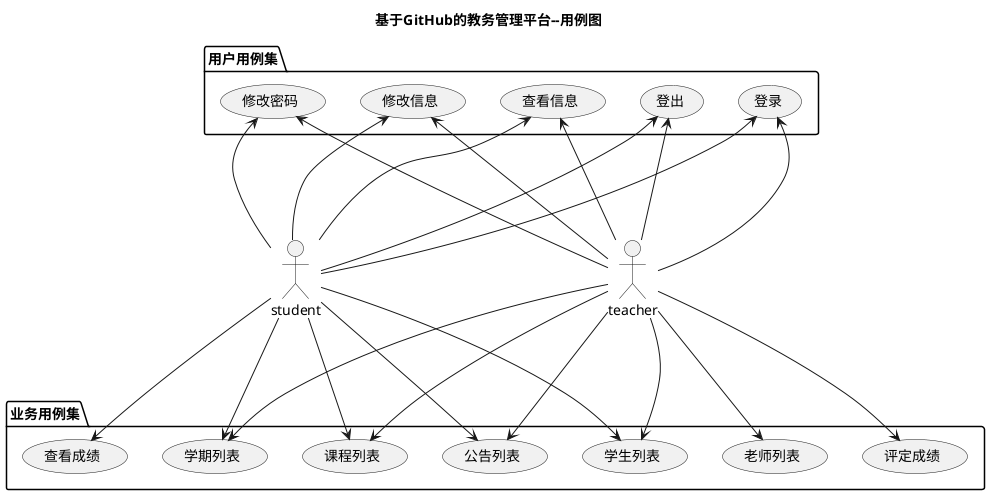 @startuml
title 基于GitHub的教务管理平台--用例图
actor teacher
actor student
package 用户用例集 {
teacher --up-> (登录)
teacher --up-> (登出)
teacher --up-> (查看信息)
teacher --up-> (修改信息)
teacher --up-> (修改密码)
student --up-> (登录)
student --up-> (登出)
student --up-> (查看信息)
student --up-> (修改信息)
student --up-> (修改密码)
}
package 业务用例集 {
teacher ---> (评定成绩)
teacher ---> (学生列表)
teacher ---> (公告列表)
student ---> (公告列表)
student ---> (学生列表)
student ---> (查看成绩)
student ---> (课程列表)
teacher ---> (课程列表)
teacher ---> (学期列表)
teacher ---> (老师列表)
student ---> (学期列表)
}
@enduml
